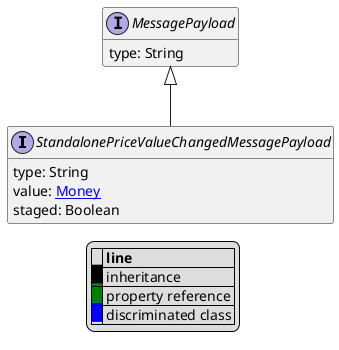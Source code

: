 @startuml

hide empty fields
hide empty methods
legend
|= |= line |
|<back:black>   </back>| inheritance |
|<back:green>   </back>| property reference |
|<back:blue>   </back>| discriminated class |
endlegend
interface StandalonePriceValueChangedMessagePayload [[StandalonePriceValueChangedMessagePayload.svg]] extends MessagePayload {
    type: String
    value: [[Money.svg Money]]
    staged: Boolean
}
interface MessagePayload [[MessagePayload.svg]]  {
    type: String
}





@enduml
